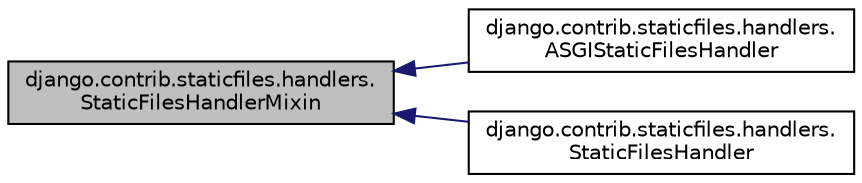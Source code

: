 digraph "django.contrib.staticfiles.handlers.StaticFilesHandlerMixin"
{
 // LATEX_PDF_SIZE
  edge [fontname="Helvetica",fontsize="10",labelfontname="Helvetica",labelfontsize="10"];
  node [fontname="Helvetica",fontsize="10",shape=record];
  rankdir="LR";
  Node1 [label="django.contrib.staticfiles.handlers.\lStaticFilesHandlerMixin",height=0.2,width=0.4,color="black", fillcolor="grey75", style="filled", fontcolor="black",tooltip=" "];
  Node1 -> Node2 [dir="back",color="midnightblue",fontsize="10",style="solid",fontname="Helvetica"];
  Node2 [label="django.contrib.staticfiles.handlers.\lASGIStaticFilesHandler",height=0.2,width=0.4,color="black", fillcolor="white", style="filled",URL="$dc/dde/classdjango_1_1contrib_1_1staticfiles_1_1handlers_1_1_a_s_g_i_static_files_handler.html",tooltip=" "];
  Node1 -> Node3 [dir="back",color="midnightblue",fontsize="10",style="solid",fontname="Helvetica"];
  Node3 [label="django.contrib.staticfiles.handlers.\lStaticFilesHandler",height=0.2,width=0.4,color="black", fillcolor="white", style="filled",URL="$d8/d97/classdjango_1_1contrib_1_1staticfiles_1_1handlers_1_1_static_files_handler.html",tooltip=" "];
}
